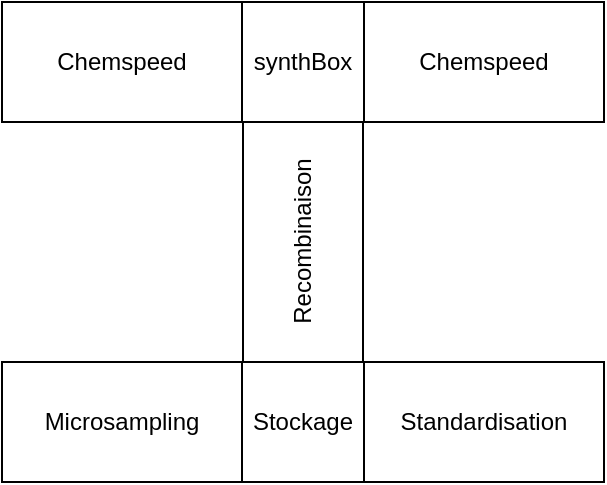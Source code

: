 <mxfile version="26.0.11">
  <diagram name="Page-1" id="zVOwjjBXEHCE0dHdKNT7">
    <mxGraphModel dx="1112" dy="1195" grid="0" gridSize="10" guides="1" tooltips="1" connect="1" arrows="1" fold="1" page="0" pageScale="1" pageWidth="827" pageHeight="1169" math="0" shadow="0">
      <root>
        <mxCell id="0" />
        <mxCell id="1" parent="0" />
        <mxCell id="IVyTEk1Pl9MqD4AyzKzG-1" value="Chemspeed" style="rounded=0;whiteSpace=wrap;html=1;" vertex="1" parent="1">
          <mxGeometry x="-13" y="-39" width="120" height="60" as="geometry" />
        </mxCell>
        <mxCell id="IVyTEk1Pl9MqD4AyzKzG-2" value="synthBox" style="rounded=0;whiteSpace=wrap;html=1;" vertex="1" parent="1">
          <mxGeometry x="107" y="-39" width="61" height="60" as="geometry" />
        </mxCell>
        <mxCell id="IVyTEk1Pl9MqD4AyzKzG-3" value="Chemspeed" style="rounded=0;whiteSpace=wrap;html=1;" vertex="1" parent="1">
          <mxGeometry x="168" y="-39" width="120" height="60" as="geometry" />
        </mxCell>
        <mxCell id="IVyTEk1Pl9MqD4AyzKzG-4" value="Recombinaison" style="rounded=0;whiteSpace=wrap;html=1;rotation=-90;" vertex="1" parent="1">
          <mxGeometry x="77.5" y="51" width="120" height="60" as="geometry" />
        </mxCell>
        <mxCell id="IVyTEk1Pl9MqD4AyzKzG-5" value="Microsampling" style="rounded=0;whiteSpace=wrap;html=1;" vertex="1" parent="1">
          <mxGeometry x="-13" y="141" width="120" height="60" as="geometry" />
        </mxCell>
        <mxCell id="IVyTEk1Pl9MqD4AyzKzG-6" value="Stockage" style="rounded=0;whiteSpace=wrap;html=1;" vertex="1" parent="1">
          <mxGeometry x="107" y="141" width="61" height="60" as="geometry" />
        </mxCell>
        <mxCell id="IVyTEk1Pl9MqD4AyzKzG-7" value="Standardisation" style="rounded=0;whiteSpace=wrap;html=1;" vertex="1" parent="1">
          <mxGeometry x="168" y="141" width="120" height="60" as="geometry" />
        </mxCell>
      </root>
    </mxGraphModel>
  </diagram>
</mxfile>
